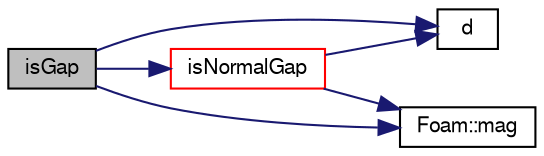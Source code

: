 digraph "isGap"
{
  bgcolor="transparent";
  edge [fontname="FreeSans",fontsize="10",labelfontname="FreeSans",labelfontsize="10"];
  node [fontname="FreeSans",fontsize="10",shape=record];
  rankdir="LR";
  Node2910 [label="isGap",height=0.2,width=0.4,color="black", fillcolor="grey75", style="filled", fontcolor="black"];
  Node2910 -> Node2911 [color="midnightblue",fontsize="10",style="solid",fontname="FreeSans"];
  Node2911 [label="d",height=0.2,width=0.4,color="black",URL="$a38951.html#aa182a9055736468dd160f12649a01fd1"];
  Node2910 -> Node2912 [color="midnightblue",fontsize="10",style="solid",fontname="FreeSans"];
  Node2912 [label="isNormalGap",height=0.2,width=0.4,color="red",URL="$a24662.html#af365c9ae7eac2dfa4704132b0468a65b",tooltip="Is local topology a small gap normal to the test vector. "];
  Node2912 -> Node2911 [color="midnightblue",fontsize="10",style="solid",fontname="FreeSans"];
  Node2912 -> Node2913 [color="midnightblue",fontsize="10",style="solid",fontname="FreeSans"];
  Node2913 [label="Foam::mag",height=0.2,width=0.4,color="black",URL="$a21124.html#a929da2a3fdcf3dacbbe0487d3a330dae"];
  Node2910 -> Node2913 [color="midnightblue",fontsize="10",style="solid",fontname="FreeSans"];
}
